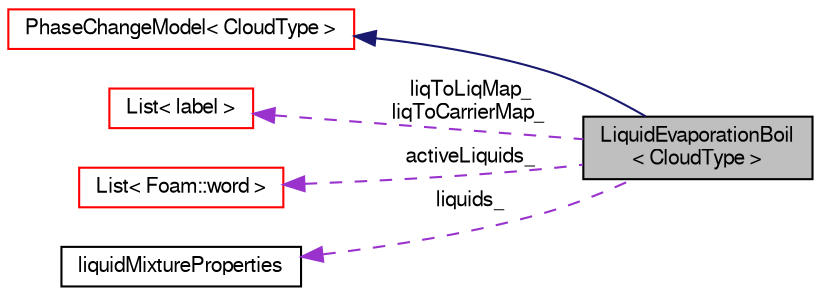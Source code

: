 digraph "LiquidEvaporationBoil&lt; CloudType &gt;"
{
  bgcolor="transparent";
  edge [fontname="FreeSans",fontsize="10",labelfontname="FreeSans",labelfontsize="10"];
  node [fontname="FreeSans",fontsize="10",shape=record];
  rankdir="LR";
  Node4 [label="LiquidEvaporationBoil\l\< CloudType \>",height=0.2,width=0.4,color="black", fillcolor="grey75", style="filled", fontcolor="black"];
  Node5 -> Node4 [dir="back",color="midnightblue",fontsize="10",style="solid",fontname="FreeSans"];
  Node5 [label="PhaseChangeModel\< CloudType \>",height=0.2,width=0.4,color="red",URL="$a23810.html",tooltip="Templated phase change model class. "];
  Node46 -> Node4 [dir="back",color="darkorchid3",fontsize="10",style="dashed",label=" liqToLiqMap_\nliqToCarrierMap_" ,fontname="FreeSans"];
  Node46 [label="List\< label \>",height=0.2,width=0.4,color="red",URL="$a25694.html"];
  Node48 -> Node4 [dir="back",color="darkorchid3",fontsize="10",style="dashed",label=" activeLiquids_" ,fontname="FreeSans"];
  Node48 [label="List\< Foam::word \>",height=0.2,width=0.4,color="red",URL="$a25694.html"];
  Node50 -> Node4 [dir="back",color="darkorchid3",fontsize="10",style="dashed",label=" liquids_" ,fontname="FreeSans"];
  Node50 [label="liquidMixtureProperties",height=0.2,width=0.4,color="black",URL="$a29842.html",tooltip="A mixture of liquids. "];
}
